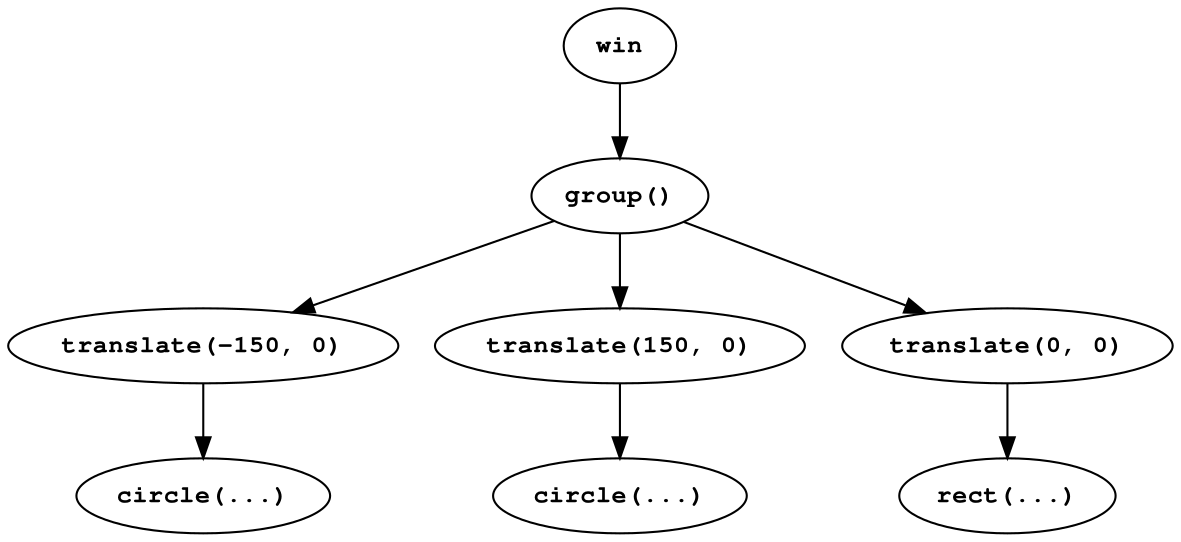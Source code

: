 digraph {
    node [fontname="Courier bold", fontsize="12"];
    win [label="win"]
    group [label="group()"]
    translate1 [label="translate(-150, 0)"]
    translate3 [label="translate(150, 0)"]
    translate2 [label="translate(0, 0)"]
    circle1 [label="circle(...)"]
    circle2 [label="circle(...)"]
    rect [label="rect(...)"]
    win -> group
    group -> translate1 -> circle1
    group -> translate3 -> circle2
    group -> translate2 -> rect
}

